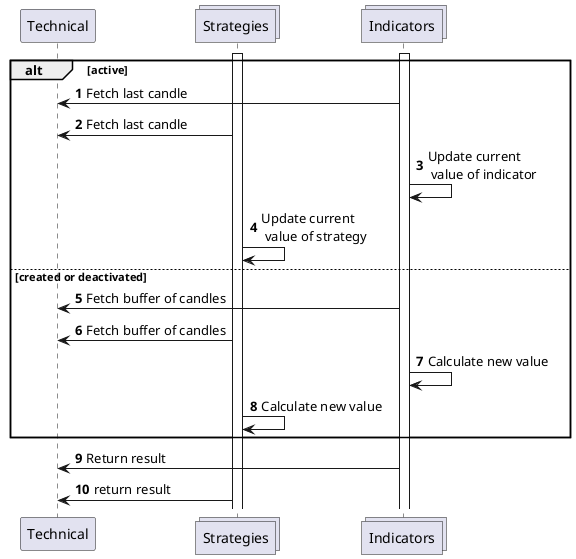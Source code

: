 @startuml
'https://plantuml.com/sequence-diagram

autonumber
participant Technical as tech
collections Strategies as str
collections Indicators as ind


activate ind
activate str
alt active
ind -> tech : Fetch last candle
str -> tech : Fetch last candle
ind -> ind : Update current\n value of indicator
str -> str : Update current\n value of strategy
else created or deactivated
ind -> tech : Fetch buffer of candles
str -> tech : Fetch buffer of candles
ind -> ind : Calculate new value
str -> str : Calculate new value
end alt
ind -> tech : Return result
str -> tech : return result
@enduml